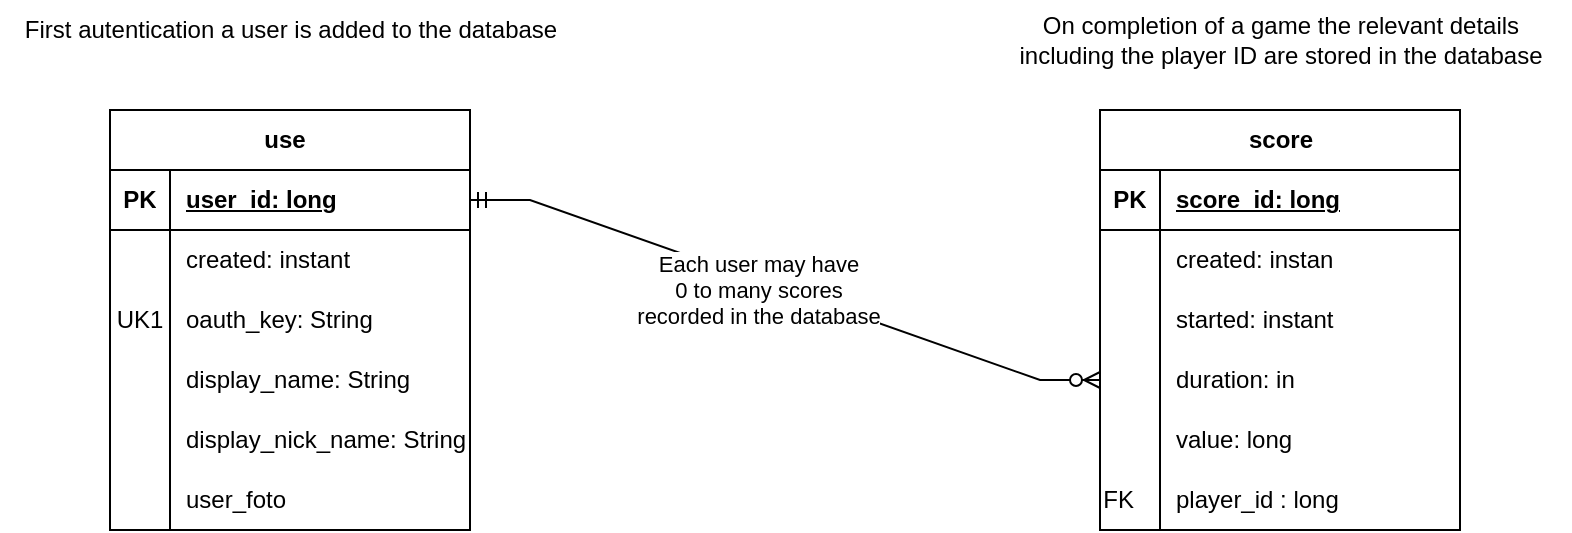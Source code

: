 <mxfile version="20.5.3" type="embed"><diagram name="Page-1" id="Y3V7flq98UtcyC9Wlr1C"><mxGraphModel dx="610" dy="522" grid="1" gridSize="10" guides="1" tooltips="1" connect="1" arrows="1" fold="1" page="1" pageScale="1" pageWidth="850" pageHeight="1100" math="0" shadow="0"><root><mxCell id="0"/><mxCell id="1" parent="0"/><mxCell id="vQ3QZOW4nMh2KIdQz1df-17" value="score" style="shape=table;startSize=30;container=1;collapsible=1;childLayout=tableLayout;fixedRows=1;rowLines=0;fontStyle=1;align=center;resizeLast=1;html=1;" parent="1" vertex="1"><mxGeometry x="555" y="130" width="180" height="210" as="geometry"/></mxCell><mxCell id="vQ3QZOW4nMh2KIdQz1df-18" value="" style="shape=tableRow;horizontal=0;startSize=0;swimlaneHead=0;swimlaneBody=0;fillColor=none;collapsible=0;dropTarget=0;points=[[0,0.5],[1,0.5]];portConstraint=eastwest;top=0;left=0;right=0;bottom=1;" parent="vQ3QZOW4nMh2KIdQz1df-17" vertex="1"><mxGeometry y="30" width="180" height="30" as="geometry"/></mxCell><mxCell id="vQ3QZOW4nMh2KIdQz1df-19" value="PK" style="shape=partialRectangle;connectable=0;fillColor=none;top=0;left=0;bottom=0;right=0;fontStyle=1;overflow=hidden;whiteSpace=wrap;html=1;" parent="vQ3QZOW4nMh2KIdQz1df-18" vertex="1"><mxGeometry width="30" height="30" as="geometry"><mxRectangle width="30" height="30" as="alternateBounds"/></mxGeometry></mxCell><mxCell id="vQ3QZOW4nMh2KIdQz1df-20" value="score_id: long" style="shape=partialRectangle;connectable=0;fillColor=none;top=0;left=0;bottom=0;right=0;align=left;spacingLeft=6;fontStyle=5;overflow=hidden;whiteSpace=wrap;html=1;" parent="vQ3QZOW4nMh2KIdQz1df-18" vertex="1"><mxGeometry x="30" width="150" height="30" as="geometry"><mxRectangle width="150" height="30" as="alternateBounds"/></mxGeometry></mxCell><mxCell id="vQ3QZOW4nMh2KIdQz1df-21" value="" style="shape=tableRow;horizontal=0;startSize=0;swimlaneHead=0;swimlaneBody=0;fillColor=none;collapsible=0;dropTarget=0;points=[[0,0.5],[1,0.5]];portConstraint=eastwest;top=0;left=0;right=0;bottom=0;" parent="vQ3QZOW4nMh2KIdQz1df-17" vertex="1"><mxGeometry y="60" width="180" height="30" as="geometry"/></mxCell><mxCell id="vQ3QZOW4nMh2KIdQz1df-22" value="" style="shape=partialRectangle;connectable=0;fillColor=none;top=0;left=0;bottom=0;right=0;editable=1;overflow=hidden;whiteSpace=wrap;html=1;" parent="vQ3QZOW4nMh2KIdQz1df-21" vertex="1"><mxGeometry width="30" height="30" as="geometry"><mxRectangle width="30" height="30" as="alternateBounds"/></mxGeometry></mxCell><mxCell id="vQ3QZOW4nMh2KIdQz1df-23" value="created: instan&lt;span style=&quot;white-space: pre;&quot;&gt;&#9;&lt;/span&gt;" style="shape=partialRectangle;connectable=0;fillColor=none;top=0;left=0;bottom=0;right=0;align=left;spacingLeft=6;overflow=hidden;whiteSpace=wrap;html=1;" parent="vQ3QZOW4nMh2KIdQz1df-21" vertex="1"><mxGeometry x="30" width="150" height="30" as="geometry"><mxRectangle width="150" height="30" as="alternateBounds"/></mxGeometry></mxCell><mxCell id="vQ3QZOW4nMh2KIdQz1df-24" value="" style="shape=tableRow;horizontal=0;startSize=0;swimlaneHead=0;swimlaneBody=0;fillColor=none;collapsible=0;dropTarget=0;points=[[0,0.5],[1,0.5]];portConstraint=eastwest;top=0;left=0;right=0;bottom=0;" parent="vQ3QZOW4nMh2KIdQz1df-17" vertex="1"><mxGeometry y="90" width="180" height="30" as="geometry"/></mxCell><mxCell id="vQ3QZOW4nMh2KIdQz1df-25" value="" style="shape=partialRectangle;connectable=0;fillColor=none;top=0;left=0;bottom=0;right=0;editable=1;overflow=hidden;whiteSpace=wrap;html=1;" parent="vQ3QZOW4nMh2KIdQz1df-24" vertex="1"><mxGeometry width="30" height="30" as="geometry"><mxRectangle width="30" height="30" as="alternateBounds"/></mxGeometry></mxCell><mxCell id="vQ3QZOW4nMh2KIdQz1df-26" value="started: instant" style="shape=partialRectangle;connectable=0;fillColor=none;top=0;left=0;bottom=0;right=0;align=left;spacingLeft=6;overflow=hidden;whiteSpace=wrap;html=1;" parent="vQ3QZOW4nMh2KIdQz1df-24" vertex="1"><mxGeometry x="30" width="150" height="30" as="geometry"><mxRectangle width="150" height="30" as="alternateBounds"/></mxGeometry></mxCell><mxCell id="vQ3QZOW4nMh2KIdQz1df-27" value="" style="shape=tableRow;horizontal=0;startSize=0;swimlaneHead=0;swimlaneBody=0;fillColor=none;collapsible=0;dropTarget=0;points=[[0,0.5],[1,0.5]];portConstraint=eastwest;top=0;left=0;right=0;bottom=0;" parent="vQ3QZOW4nMh2KIdQz1df-17" vertex="1"><mxGeometry y="120" width="180" height="30" as="geometry"/></mxCell><mxCell id="vQ3QZOW4nMh2KIdQz1df-28" value="" style="shape=partialRectangle;connectable=0;fillColor=none;top=0;left=0;bottom=0;right=0;editable=1;overflow=hidden;whiteSpace=wrap;html=1;" parent="vQ3QZOW4nMh2KIdQz1df-27" vertex="1"><mxGeometry width="30" height="30" as="geometry"><mxRectangle width="30" height="30" as="alternateBounds"/></mxGeometry></mxCell><mxCell id="vQ3QZOW4nMh2KIdQz1df-29" value="duration: in&lt;span style=&quot;white-space: pre;&quot;&gt;&#9;&lt;/span&gt;" style="shape=partialRectangle;connectable=0;fillColor=none;top=0;left=0;bottom=0;right=0;align=left;spacingLeft=6;overflow=hidden;whiteSpace=wrap;html=1;" parent="vQ3QZOW4nMh2KIdQz1df-27" vertex="1"><mxGeometry x="30" width="150" height="30" as="geometry"><mxRectangle width="150" height="30" as="alternateBounds"/></mxGeometry></mxCell><mxCell id="vQ3QZOW4nMh2KIdQz1df-30" value="" style="shape=tableRow;horizontal=0;startSize=0;swimlaneHead=0;swimlaneBody=0;fillColor=none;collapsible=0;dropTarget=0;points=[[0,0.5],[1,0.5]];portConstraint=eastwest;top=0;left=0;right=0;bottom=0;" parent="vQ3QZOW4nMh2KIdQz1df-17" vertex="1"><mxGeometry y="150" width="180" height="30" as="geometry"/></mxCell><mxCell id="vQ3QZOW4nMh2KIdQz1df-31" value="" style="shape=partialRectangle;connectable=0;fillColor=none;top=0;left=0;bottom=0;right=0;editable=1;overflow=hidden;whiteSpace=wrap;html=1;" parent="vQ3QZOW4nMh2KIdQz1df-30" vertex="1"><mxGeometry width="30" height="30" as="geometry"><mxRectangle width="30" height="30" as="alternateBounds"/></mxGeometry></mxCell><mxCell id="vQ3QZOW4nMh2KIdQz1df-32" value="value: long" style="shape=partialRectangle;connectable=0;fillColor=none;top=0;left=0;bottom=0;right=0;align=left;spacingLeft=6;overflow=hidden;whiteSpace=wrap;html=1;" parent="vQ3QZOW4nMh2KIdQz1df-30" vertex="1"><mxGeometry x="30" width="150" height="30" as="geometry"><mxRectangle width="150" height="30" as="alternateBounds"/></mxGeometry></mxCell><mxCell id="vQ3QZOW4nMh2KIdQz1df-36" value="" style="shape=tableRow;horizontal=0;startSize=0;swimlaneHead=0;swimlaneBody=0;fillColor=none;collapsible=0;dropTarget=0;points=[[0,0.5],[1,0.5]];portConstraint=eastwest;top=0;left=0;right=0;bottom=0;" parent="vQ3QZOW4nMh2KIdQz1df-17" vertex="1"><mxGeometry y="180" width="180" height="30" as="geometry"/></mxCell><mxCell id="vQ3QZOW4nMh2KIdQz1df-37" value="FK&lt;span style=&quot;white-space: pre;&quot;&gt;&#9;&lt;/span&gt;" style="shape=partialRectangle;connectable=0;fillColor=none;top=0;left=0;bottom=0;right=0;editable=1;overflow=hidden;whiteSpace=wrap;html=1;" parent="vQ3QZOW4nMh2KIdQz1df-36" vertex="1"><mxGeometry width="30" height="30" as="geometry"><mxRectangle width="30" height="30" as="alternateBounds"/></mxGeometry></mxCell><mxCell id="vQ3QZOW4nMh2KIdQz1df-38" value="player_id : long" style="shape=partialRectangle;connectable=0;fillColor=none;top=0;left=0;bottom=0;right=0;align=left;spacingLeft=6;overflow=hidden;whiteSpace=wrap;html=1;" parent="vQ3QZOW4nMh2KIdQz1df-36" vertex="1"><mxGeometry x="30" width="150" height="30" as="geometry"><mxRectangle width="150" height="30" as="alternateBounds"/></mxGeometry></mxCell><mxCell id="vQ3QZOW4nMh2KIdQz1df-39" value="First autentication a user is added to the database" style="text;html=1;align=center;verticalAlign=middle;resizable=0;points=[];autosize=1;strokeColor=none;fillColor=none;" parent="1" vertex="1"><mxGeometry x="5" y="75" width="290" height="30" as="geometry"/></mxCell><mxCell id="vQ3QZOW4nMh2KIdQz1df-1" value="use&lt;span style=&quot;white-space: pre;&quot;&gt;&#9;&lt;/span&gt;" style="shape=table;startSize=30;container=1;collapsible=1;childLayout=tableLayout;fixedRows=1;rowLines=0;fontStyle=1;align=center;resizeLast=1;html=1;" parent="1" vertex="1"><mxGeometry x="60" y="130" width="180" height="210" as="geometry"/></mxCell><mxCell id="vQ3QZOW4nMh2KIdQz1df-2" value="" style="shape=tableRow;horizontal=0;startSize=0;swimlaneHead=0;swimlaneBody=0;fillColor=none;collapsible=0;dropTarget=0;points=[[0,0.5],[1,0.5]];portConstraint=eastwest;top=0;left=0;right=0;bottom=1;" parent="vQ3QZOW4nMh2KIdQz1df-1" vertex="1"><mxGeometry y="30" width="180" height="30" as="geometry"/></mxCell><mxCell id="vQ3QZOW4nMh2KIdQz1df-3" value="PK" style="shape=partialRectangle;connectable=0;fillColor=none;top=0;left=0;bottom=0;right=0;fontStyle=1;overflow=hidden;whiteSpace=wrap;html=1;" parent="vQ3QZOW4nMh2KIdQz1df-2" vertex="1"><mxGeometry width="30" height="30" as="geometry"><mxRectangle width="30" height="30" as="alternateBounds"/></mxGeometry></mxCell><mxCell id="vQ3QZOW4nMh2KIdQz1df-4" value="user_id: long" style="shape=partialRectangle;connectable=0;fillColor=none;top=0;left=0;bottom=0;right=0;align=left;spacingLeft=6;fontStyle=5;overflow=hidden;whiteSpace=wrap;html=1;" parent="vQ3QZOW4nMh2KIdQz1df-2" vertex="1"><mxGeometry x="30" width="150" height="30" as="geometry"><mxRectangle width="150" height="30" as="alternateBounds"/></mxGeometry></mxCell><mxCell id="vQ3QZOW4nMh2KIdQz1df-5" value="" style="shape=tableRow;horizontal=0;startSize=0;swimlaneHead=0;swimlaneBody=0;fillColor=none;collapsible=0;dropTarget=0;points=[[0,0.5],[1,0.5]];portConstraint=eastwest;top=0;left=0;right=0;bottom=0;" parent="vQ3QZOW4nMh2KIdQz1df-1" vertex="1"><mxGeometry y="60" width="180" height="30" as="geometry"/></mxCell><mxCell id="vQ3QZOW4nMh2KIdQz1df-6" value="" style="shape=partialRectangle;connectable=0;fillColor=none;top=0;left=0;bottom=0;right=0;editable=1;overflow=hidden;whiteSpace=wrap;html=1;" parent="vQ3QZOW4nMh2KIdQz1df-5" vertex="1"><mxGeometry width="30" height="30" as="geometry"><mxRectangle width="30" height="30" as="alternateBounds"/></mxGeometry></mxCell><mxCell id="vQ3QZOW4nMh2KIdQz1df-7" value="created: instant" style="shape=partialRectangle;connectable=0;fillColor=none;top=0;left=0;bottom=0;right=0;align=left;spacingLeft=6;overflow=hidden;whiteSpace=wrap;html=1;" parent="vQ3QZOW4nMh2KIdQz1df-5" vertex="1"><mxGeometry x="30" width="150" height="30" as="geometry"><mxRectangle width="150" height="30" as="alternateBounds"/></mxGeometry></mxCell><mxCell id="vQ3QZOW4nMh2KIdQz1df-8" value="" style="shape=tableRow;horizontal=0;startSize=0;swimlaneHead=0;swimlaneBody=0;fillColor=none;collapsible=0;dropTarget=0;points=[[0,0.5],[1,0.5]];portConstraint=eastwest;top=0;left=0;right=0;bottom=0;" parent="vQ3QZOW4nMh2KIdQz1df-1" vertex="1"><mxGeometry y="90" width="180" height="30" as="geometry"/></mxCell><mxCell id="vQ3QZOW4nMh2KIdQz1df-9" value="UK1" style="shape=partialRectangle;connectable=0;fillColor=none;top=0;left=0;bottom=0;right=0;editable=1;overflow=hidden;whiteSpace=wrap;html=1;" parent="vQ3QZOW4nMh2KIdQz1df-8" vertex="1"><mxGeometry width="30" height="30" as="geometry"><mxRectangle width="30" height="30" as="alternateBounds"/></mxGeometry></mxCell><mxCell id="vQ3QZOW4nMh2KIdQz1df-10" value="oauth_key: String" style="shape=partialRectangle;connectable=0;fillColor=none;top=0;left=0;bottom=0;right=0;align=left;spacingLeft=6;overflow=hidden;whiteSpace=wrap;html=1;" parent="vQ3QZOW4nMh2KIdQz1df-8" vertex="1"><mxGeometry x="30" width="150" height="30" as="geometry"><mxRectangle width="150" height="30" as="alternateBounds"/></mxGeometry></mxCell><mxCell id="vQ3QZOW4nMh2KIdQz1df-11" value="" style="shape=tableRow;horizontal=0;startSize=0;swimlaneHead=0;swimlaneBody=0;fillColor=none;collapsible=0;dropTarget=0;points=[[0,0.5],[1,0.5]];portConstraint=eastwest;top=0;left=0;right=0;bottom=0;" parent="vQ3QZOW4nMh2KIdQz1df-1" vertex="1"><mxGeometry y="120" width="180" height="30" as="geometry"/></mxCell><mxCell id="vQ3QZOW4nMh2KIdQz1df-12" value="" style="shape=partialRectangle;connectable=0;fillColor=none;top=0;left=0;bottom=0;right=0;editable=1;overflow=hidden;whiteSpace=wrap;html=1;" parent="vQ3QZOW4nMh2KIdQz1df-11" vertex="1"><mxGeometry width="30" height="30" as="geometry"><mxRectangle width="30" height="30" as="alternateBounds"/></mxGeometry></mxCell><mxCell id="vQ3QZOW4nMh2KIdQz1df-13" value="display_name: String" style="shape=partialRectangle;connectable=0;fillColor=none;top=0;left=0;bottom=0;right=0;align=left;spacingLeft=6;overflow=hidden;whiteSpace=wrap;html=1;" parent="vQ3QZOW4nMh2KIdQz1df-11" vertex="1"><mxGeometry x="30" width="150" height="30" as="geometry"><mxRectangle width="150" height="30" as="alternateBounds"/></mxGeometry></mxCell><mxCell id="vQ3QZOW4nMh2KIdQz1df-44" value="" style="shape=tableRow;horizontal=0;startSize=0;swimlaneHead=0;swimlaneBody=0;fillColor=none;collapsible=0;dropTarget=0;points=[[0,0.5],[1,0.5]];portConstraint=eastwest;top=0;left=0;right=0;bottom=0;" parent="vQ3QZOW4nMh2KIdQz1df-1" vertex="1"><mxGeometry y="150" width="180" height="30" as="geometry"/></mxCell><mxCell id="vQ3QZOW4nMh2KIdQz1df-45" value="" style="shape=partialRectangle;connectable=0;fillColor=none;top=0;left=0;bottom=0;right=0;editable=1;overflow=hidden;whiteSpace=wrap;html=1;" parent="vQ3QZOW4nMh2KIdQz1df-44" vertex="1"><mxGeometry width="30" height="30" as="geometry"><mxRectangle width="30" height="30" as="alternateBounds"/></mxGeometry></mxCell><mxCell id="vQ3QZOW4nMh2KIdQz1df-46" value="display_nick_name: String" style="shape=partialRectangle;connectable=0;fillColor=none;top=0;left=0;bottom=0;right=0;align=left;spacingLeft=6;overflow=hidden;whiteSpace=wrap;html=1;" parent="vQ3QZOW4nMh2KIdQz1df-44" vertex="1"><mxGeometry x="30" width="150" height="30" as="geometry"><mxRectangle width="150" height="30" as="alternateBounds"/></mxGeometry></mxCell><mxCell id="2" value="" style="shape=tableRow;horizontal=0;startSize=0;swimlaneHead=0;swimlaneBody=0;fillColor=none;collapsible=0;dropTarget=0;points=[[0,0.5],[1,0.5]];portConstraint=eastwest;top=0;left=0;right=0;bottom=0;" vertex="1" parent="vQ3QZOW4nMh2KIdQz1df-1"><mxGeometry y="180" width="180" height="30" as="geometry"/></mxCell><mxCell id="3" value="" style="shape=partialRectangle;connectable=0;fillColor=none;top=0;left=0;bottom=0;right=0;editable=1;overflow=hidden;whiteSpace=wrap;html=1;" vertex="1" parent="2"><mxGeometry width="30" height="30" as="geometry"><mxRectangle width="30" height="30" as="alternateBounds"/></mxGeometry></mxCell><mxCell id="4" value="user_foto&lt;span style=&quot;white-space: pre;&quot;&gt;&#9;&lt;/span&gt;" style="shape=partialRectangle;connectable=0;fillColor=none;top=0;left=0;bottom=0;right=0;align=left;spacingLeft=6;overflow=hidden;whiteSpace=wrap;html=1;" vertex="1" parent="2"><mxGeometry x="30" width="150" height="30" as="geometry"><mxRectangle width="150" height="30" as="alternateBounds"/></mxGeometry></mxCell><mxCell id="vQ3QZOW4nMh2KIdQz1df-40" value="On completion of a game the relevant details&lt;br&gt;including the player ID are stored in the database" style="text;html=1;align=center;verticalAlign=middle;resizable=0;points=[];autosize=1;strokeColor=none;fillColor=none;" parent="1" vertex="1"><mxGeometry x="500" y="75" width="290" height="40" as="geometry"/></mxCell><mxCell id="vQ3QZOW4nMh2KIdQz1df-41" value="" style="edgeStyle=entityRelationEdgeStyle;fontSize=12;html=1;endArrow=ERzeroToMany;startArrow=ERmandOne;rounded=0;entryX=0;entryY=0.5;entryDx=0;entryDy=0;exitX=1;exitY=0.5;exitDx=0;exitDy=0;" parent="1" source="vQ3QZOW4nMh2KIdQz1df-2" target="vQ3QZOW4nMh2KIdQz1df-27" edge="1"><mxGeometry width="100" height="100" relative="1" as="geometry"><mxPoint x="240" y="230" as="sourcePoint"/><mxPoint x="340" y="130" as="targetPoint"/></mxGeometry></mxCell><mxCell id="vQ3QZOW4nMh2KIdQz1df-43" value="Each user may have&lt;br&gt;0 to many scores&lt;br&gt;recorded in the database" style="edgeLabel;html=1;align=center;verticalAlign=middle;resizable=0;points=[];" parent="vQ3QZOW4nMh2KIdQz1df-41" vertex="1" connectable="0"><mxGeometry x="-0.083" y="-3" relative="1" as="geometry"><mxPoint y="1" as="offset"/></mxGeometry></mxCell></root></mxGraphModel></diagram></mxfile>